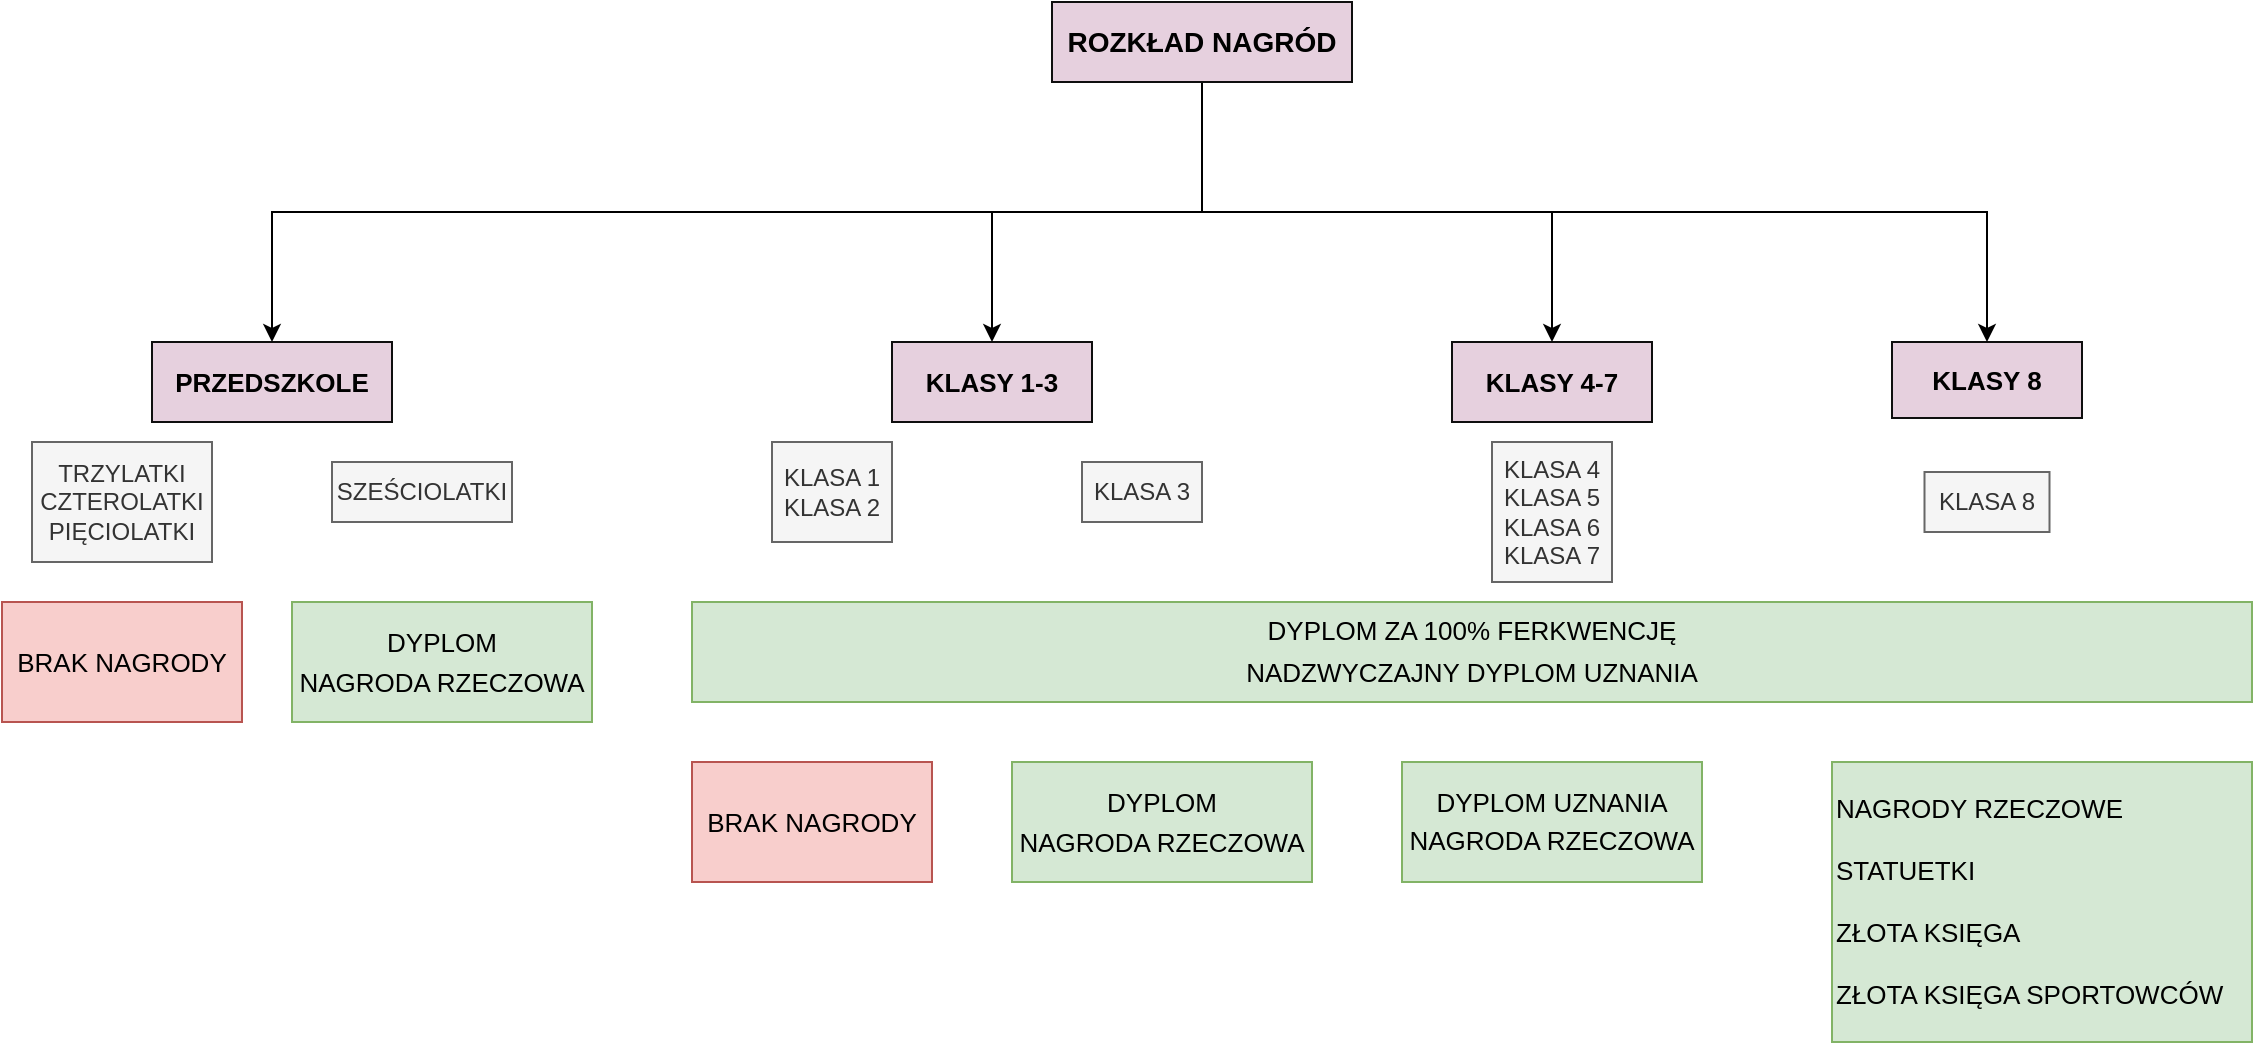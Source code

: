<mxfile version="20.7.4" type="github">
  <diagram id="zOTPJ8DglZj9fyyTUVDR" name="Strona-1">
    <mxGraphModel dx="1434" dy="796" grid="1" gridSize="10" guides="1" tooltips="1" connect="1" arrows="1" fold="1" page="1" pageScale="1" pageWidth="1169" pageHeight="827" background="#ffffff" math="0" shadow="0">
      <root>
        <mxCell id="0" />
        <mxCell id="1" parent="0" />
        <mxCell id="ALLUctclk4UXSdhnqxAy-123" value="TRZYLATKI&lt;br&gt;CZTEROLATKI&lt;br&gt;PIĘCIOLATKI" style="text;strokeColor=#666666;fillColor=#f5f5f5;html=1;whiteSpace=wrap;verticalAlign=middle;overflow=hidden;fontColor=#333333;align=center;" vertex="1" parent="1">
          <mxGeometry x="30" y="240" width="90" height="60" as="geometry" />
        </mxCell>
        <mxCell id="ALLUctclk4UXSdhnqxAy-124" value="BRAK NAGRODY" style="whiteSpace=wrap;html=1;strokeColor=#b85450;fillColor=#f8cecc;fontSize=13;" vertex="1" parent="1">
          <mxGeometry x="15" y="320" width="120" height="60" as="geometry" />
        </mxCell>
        <mxCell id="ALLUctclk4UXSdhnqxAy-126" value="SZEŚCIOLATKI" style="text;strokeColor=#666666;fillColor=#f5f5f5;html=1;whiteSpace=wrap;verticalAlign=middle;overflow=hidden;fontColor=#333333;align=center;" vertex="1" parent="1">
          <mxGeometry x="180" y="250" width="90" height="30" as="geometry" />
        </mxCell>
        <mxCell id="ALLUctclk4UXSdhnqxAy-129" value="&lt;p style=&quot;line-height: 150%;&quot;&gt;DYPLOM&lt;br style=&quot;font-size: 13px;&quot;&gt;NAGRODA RZECZOWA&lt;/p&gt;" style="rounded=0;whiteSpace=wrap;html=1;strokeColor=#82b366;fillColor=#d5e8d4;fontSize=13;" vertex="1" parent="1">
          <mxGeometry x="160" y="320" width="150" height="60" as="geometry" />
        </mxCell>
        <mxCell id="ALLUctclk4UXSdhnqxAy-130" value="KLASA 1&lt;br&gt;KLASA 2" style="text;strokeColor=#666666;fillColor=#f5f5f5;html=1;whiteSpace=wrap;verticalAlign=middle;overflow=hidden;fontColor=#333333;align=center;" vertex="1" parent="1">
          <mxGeometry x="400" y="240" width="60" height="50" as="geometry" />
        </mxCell>
        <mxCell id="ALLUctclk4UXSdhnqxAy-131" value="&lt;div&gt;KLASA 3&lt;/div&gt;" style="text;strokeColor=#666666;fillColor=#f5f5f5;html=1;whiteSpace=wrap;verticalAlign=middle;overflow=hidden;fontColor=#333333;align=center;" vertex="1" parent="1">
          <mxGeometry x="555" y="250" width="60" height="30" as="geometry" />
        </mxCell>
        <mxCell id="ALLUctclk4UXSdhnqxAy-132" value="BRAK NAGRODY" style="whiteSpace=wrap;html=1;strokeColor=#b85450;fillColor=#f8cecc;fontSize=13;" vertex="1" parent="1">
          <mxGeometry x="360" y="400" width="120" height="60" as="geometry" />
        </mxCell>
        <mxCell id="ALLUctclk4UXSdhnqxAy-135" value="KLASA 4&lt;br&gt;KLASA 5&lt;br&gt;KLASA 6&lt;br&gt;KLASA 7" style="text;strokeColor=#666666;fillColor=#f5f5f5;html=1;whiteSpace=wrap;verticalAlign=middle;overflow=hidden;fontColor=#333333;align=center;" vertex="1" parent="1">
          <mxGeometry x="760" y="240" width="60" height="70" as="geometry" />
        </mxCell>
        <mxCell id="ALLUctclk4UXSdhnqxAy-136" value="KLASA 8" style="text;strokeColor=#666666;fillColor=#f5f5f5;html=1;whiteSpace=wrap;verticalAlign=middle;overflow=hidden;fontColor=#333333;align=center;" vertex="1" parent="1">
          <mxGeometry x="976.25" y="255" width="62.5" height="30" as="geometry" />
        </mxCell>
        <mxCell id="ALLUctclk4UXSdhnqxAy-94" value="PRZEDSZKOLE" style="whiteSpace=wrap;html=1;strokeColor=#0F0F0F;fillColor=#E6D0DE;fontStyle=1;fontSize=13;" vertex="1" parent="1">
          <mxGeometry x="90" y="190" width="120" height="40" as="geometry" />
        </mxCell>
        <mxCell id="ALLUctclk4UXSdhnqxAy-95" value="" style="edgeStyle=elbowEdgeStyle;elbow=vertical;html=1;rounded=0;" edge="1" parent="1" source="ALLUctclk4UXSdhnqxAy-93" target="ALLUctclk4UXSdhnqxAy-94">
          <mxGeometry relative="1" as="geometry" />
        </mxCell>
        <mxCell id="ALLUctclk4UXSdhnqxAy-107" value="KLASY 8" style="whiteSpace=wrap;html=1;strokeColor=#0F0F0F;fillColor=#E6D0DE;aspect=fixed;fontStyle=1;fontSize=13;" vertex="1" parent="1">
          <mxGeometry x="960" y="190" width="95" height="38" as="geometry" />
        </mxCell>
        <mxCell id="ALLUctclk4UXSdhnqxAy-108" value="" style="edgeStyle=elbowEdgeStyle;elbow=vertical;html=1;rounded=0;" edge="1" parent="1" source="ALLUctclk4UXSdhnqxAy-93" target="ALLUctclk4UXSdhnqxAy-107">
          <mxGeometry relative="1" as="geometry">
            <mxPoint x="947.5" y="120" as="sourcePoint" />
            <mxPoint x="807.5" y="170" as="targetPoint" />
          </mxGeometry>
        </mxCell>
        <mxCell id="ALLUctclk4UXSdhnqxAy-105" value="KLASY 4-7" style="whiteSpace=wrap;html=1;strokeColor=#0F0F0F;fillColor=#E6D0DE;fontStyle=1;fontSize=13;" vertex="1" parent="1">
          <mxGeometry x="740" y="190" width="100" height="40" as="geometry" />
        </mxCell>
        <mxCell id="ALLUctclk4UXSdhnqxAy-106" value="" style="edgeStyle=elbowEdgeStyle;elbow=vertical;html=1;rounded=0;" edge="1" parent="1" source="ALLUctclk4UXSdhnqxAy-93" target="ALLUctclk4UXSdhnqxAy-105">
          <mxGeometry relative="1" as="geometry">
            <mxPoint x="110" y="120" as="sourcePoint" />
            <mxPoint x="180" y="170" as="targetPoint" />
          </mxGeometry>
        </mxCell>
        <mxCell id="ALLUctclk4UXSdhnqxAy-96" value="KLASY 1-3" style="whiteSpace=wrap;html=1;strokeColor=#0F0F0F;fillColor=#E6D0DE;fontStyle=1;fontSize=13;" vertex="1" parent="1">
          <mxGeometry x="460" y="190" width="100" height="40" as="geometry" />
        </mxCell>
        <mxCell id="ALLUctclk4UXSdhnqxAy-97" value="" style="edgeStyle=elbowEdgeStyle;elbow=vertical;html=1;rounded=0;" edge="1" parent="1" source="ALLUctclk4UXSdhnqxAy-93" target="ALLUctclk4UXSdhnqxAy-96">
          <mxGeometry relative="1" as="geometry" />
        </mxCell>
        <mxCell id="ALLUctclk4UXSdhnqxAy-139" value="&lt;p style=&quot;line-height: 150%;&quot;&gt;DYPLOM&lt;br style=&quot;font-size: 13px;&quot;&gt;NAGRODA RZECZOWA&lt;/p&gt;" style="rounded=0;whiteSpace=wrap;html=1;strokeColor=#82b366;fillColor=#d5e8d4;fontSize=13;" vertex="1" parent="1">
          <mxGeometry x="520" y="400" width="150" height="60" as="geometry" />
        </mxCell>
        <mxCell id="ALLUctclk4UXSdhnqxAy-140" value="&lt;p style=&quot;line-height: 140%;&quot;&gt;DYPLOM UZNANIA&lt;br style=&quot;font-size: 13px;&quot;&gt;NAGRODA RZECZOWA&lt;/p&gt;" style="rounded=0;whiteSpace=wrap;html=1;strokeColor=#82b366;fillColor=#d5e8d4;fontSize=13;" vertex="1" parent="1">
          <mxGeometry x="715" y="400" width="150" height="60" as="geometry" />
        </mxCell>
        <mxCell id="ALLUctclk4UXSdhnqxAy-141" value="&lt;p style=&quot;line-height: 140%;&quot;&gt;NAGRODY RZECZOWE&lt;/p&gt;&lt;p style=&quot;line-height: 140%;&quot;&gt;STATUETKI&lt;/p&gt;&lt;p style=&quot;line-height: 140%;&quot;&gt;ZŁOTA KSIĘGA&lt;/p&gt;&lt;p style=&quot;line-height: 140%;&quot;&gt;ZŁOTA KSIĘGA SPORTOWCÓW&lt;/p&gt;" style="rounded=0;whiteSpace=wrap;html=1;strokeColor=#82b366;fillColor=#d5e8d4;fontSize=13;align=left;" vertex="1" parent="1">
          <mxGeometry x="930" y="400" width="210" height="140" as="geometry" />
        </mxCell>
        <mxCell id="ALLUctclk4UXSdhnqxAy-142" value="&lt;p style=&quot;line-height: 173%;&quot;&gt;&lt;font style=&quot;font-size: 13px;&quot;&gt;DYPLOM ZA 100% FERKWENCJĘ&lt;br&gt;NADZWYCZAJNY DYPLOM UZNANIA&lt;/font&gt;&lt;/p&gt;" style="rounded=0;whiteSpace=wrap;html=1;strokeColor=#82b366;fillColor=#d5e8d4;" vertex="1" parent="1">
          <mxGeometry x="360" y="320" width="780" height="50" as="geometry" />
        </mxCell>
        <mxCell id="ALLUctclk4UXSdhnqxAy-93" value="ROZKŁAD NAGRÓD" style="whiteSpace=wrap;html=1;strokeColor=#0F0F0F;fillColor=#E6D0DE;fontStyle=1;fontSize=14;" vertex="1" parent="1">
          <mxGeometry x="540" y="20" width="150" height="40" as="geometry" />
        </mxCell>
      </root>
    </mxGraphModel>
  </diagram>
</mxfile>
